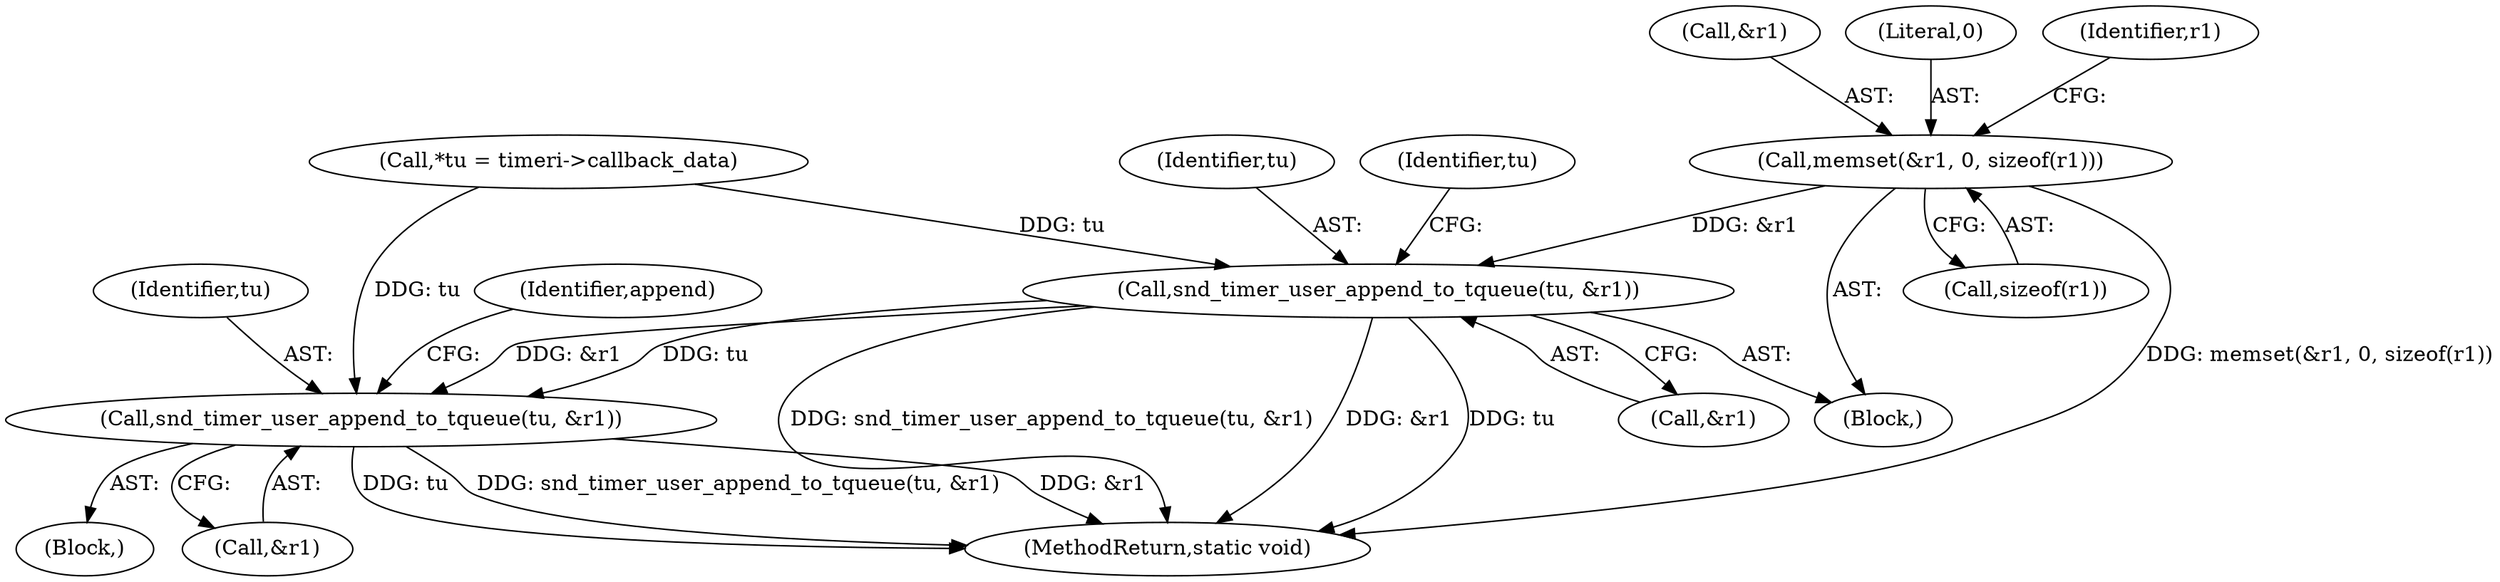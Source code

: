 digraph "0_linux_e4ec8cc8039a7063e24204299b462bd1383184a5@API" {
"1000186" [label="(Call,memset(&r1, 0, sizeof(r1)))"];
"1000207" [label="(Call,snd_timer_user_append_to_tqueue(tu, &r1))"];
"1000302" [label="(Call,snd_timer_user_append_to_tqueue(tu, &r1))"];
"1000186" [label="(Call,memset(&r1, 0, sizeof(r1)))"];
"1000208" [label="(Identifier,tu)"];
"1000185" [label="(Block,)"];
"1000187" [label="(Call,&r1)"];
"1000307" [label="(Identifier,append)"];
"1000189" [label="(Literal,0)"];
"1000194" [label="(Identifier,r1)"];
"1000209" [label="(Call,&r1)"];
"1000331" [label="(MethodReturn,static void)"];
"1000213" [label="(Identifier,tu)"];
"1000207" [label="(Call,snd_timer_user_append_to_tqueue(tu, &r1))"];
"1000104" [label="(Block,)"];
"1000106" [label="(Call,*tu = timeri->callback_data)"];
"1000302" [label="(Call,snd_timer_user_append_to_tqueue(tu, &r1))"];
"1000304" [label="(Call,&r1)"];
"1000190" [label="(Call,sizeof(r1))"];
"1000303" [label="(Identifier,tu)"];
"1000186" -> "1000185"  [label="AST: "];
"1000186" -> "1000190"  [label="CFG: "];
"1000187" -> "1000186"  [label="AST: "];
"1000189" -> "1000186"  [label="AST: "];
"1000190" -> "1000186"  [label="AST: "];
"1000194" -> "1000186"  [label="CFG: "];
"1000186" -> "1000331"  [label="DDG: memset(&r1, 0, sizeof(r1))"];
"1000186" -> "1000207"  [label="DDG: &r1"];
"1000207" -> "1000185"  [label="AST: "];
"1000207" -> "1000209"  [label="CFG: "];
"1000208" -> "1000207"  [label="AST: "];
"1000209" -> "1000207"  [label="AST: "];
"1000213" -> "1000207"  [label="CFG: "];
"1000207" -> "1000331"  [label="DDG: snd_timer_user_append_to_tqueue(tu, &r1)"];
"1000207" -> "1000331"  [label="DDG: &r1"];
"1000207" -> "1000331"  [label="DDG: tu"];
"1000106" -> "1000207"  [label="DDG: tu"];
"1000207" -> "1000302"  [label="DDG: tu"];
"1000207" -> "1000302"  [label="DDG: &r1"];
"1000302" -> "1000104"  [label="AST: "];
"1000302" -> "1000304"  [label="CFG: "];
"1000303" -> "1000302"  [label="AST: "];
"1000304" -> "1000302"  [label="AST: "];
"1000307" -> "1000302"  [label="CFG: "];
"1000302" -> "1000331"  [label="DDG: &r1"];
"1000302" -> "1000331"  [label="DDG: tu"];
"1000302" -> "1000331"  [label="DDG: snd_timer_user_append_to_tqueue(tu, &r1)"];
"1000106" -> "1000302"  [label="DDG: tu"];
}
